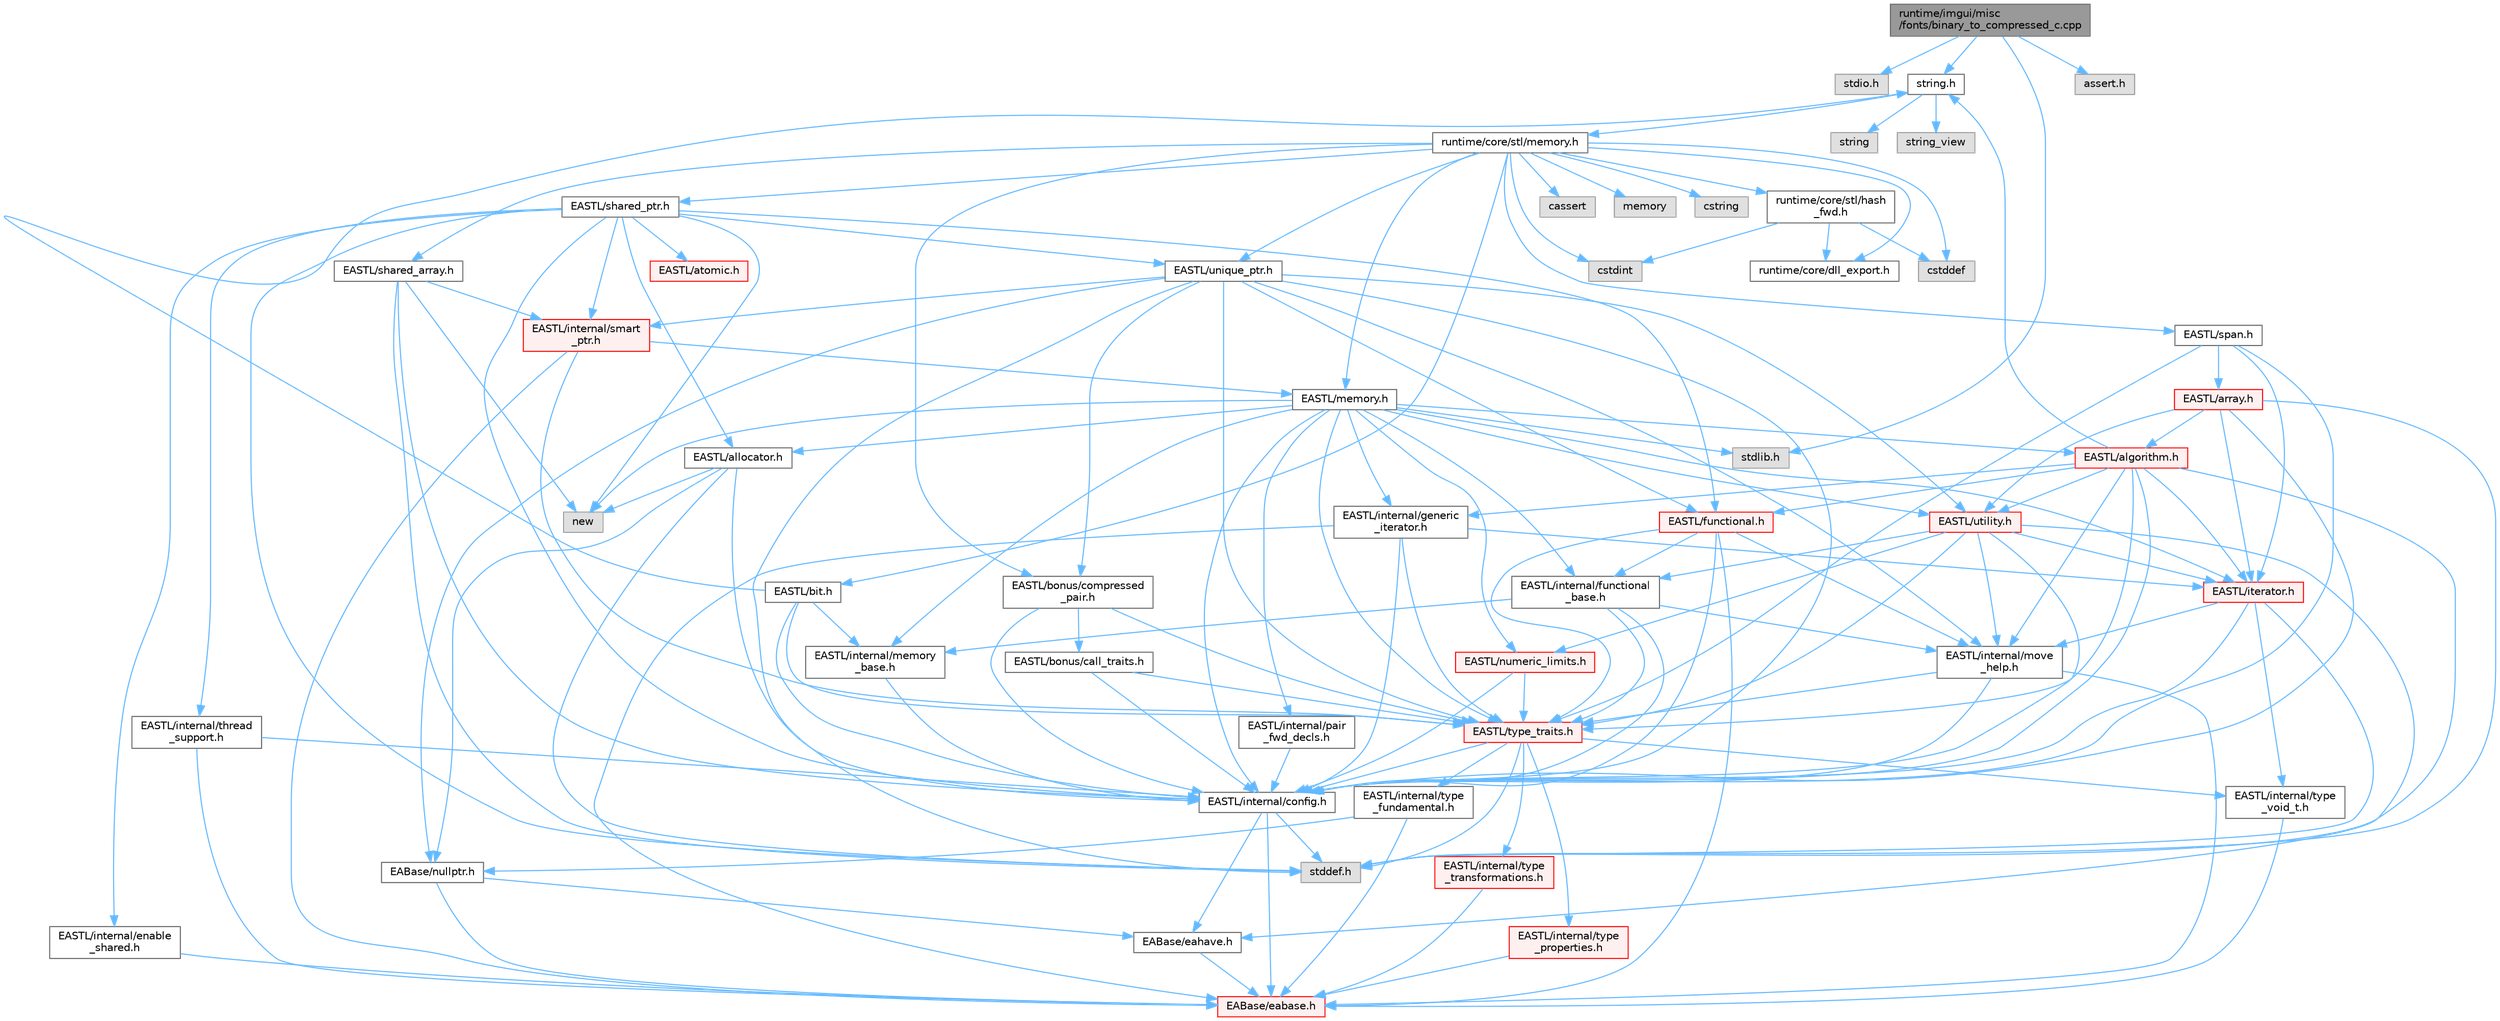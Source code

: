digraph "runtime/imgui/misc/fonts/binary_to_compressed_c.cpp"
{
 // LATEX_PDF_SIZE
  bgcolor="transparent";
  edge [fontname=Helvetica,fontsize=10,labelfontname=Helvetica,labelfontsize=10];
  node [fontname=Helvetica,fontsize=10,shape=box,height=0.2,width=0.4];
  Node1 [id="Node000001",label="runtime/imgui/misc\l/fonts/binary_to_compressed_c.cpp",height=0.2,width=0.4,color="gray40", fillcolor="grey60", style="filled", fontcolor="black",tooltip=" "];
  Node1 -> Node2 [id="edge146_Node000001_Node000002",color="steelblue1",style="solid",tooltip=" "];
  Node2 [id="Node000002",label="stdio.h",height=0.2,width=0.4,color="grey60", fillcolor="#E0E0E0", style="filled",tooltip=" "];
  Node1 -> Node3 [id="edge147_Node000001_Node000003",color="steelblue1",style="solid",tooltip=" "];
  Node3 [id="Node000003",label="string.h",height=0.2,width=0.4,color="grey40", fillcolor="white", style="filled",URL="$string_8h.html",tooltip=" "];
  Node3 -> Node4 [id="edge148_Node000003_Node000004",color="steelblue1",style="solid",tooltip=" "];
  Node4 [id="Node000004",label="string",height=0.2,width=0.4,color="grey60", fillcolor="#E0E0E0", style="filled",tooltip=" "];
  Node3 -> Node5 [id="edge149_Node000003_Node000005",color="steelblue1",style="solid",tooltip=" "];
  Node5 [id="Node000005",label="string_view",height=0.2,width=0.4,color="grey60", fillcolor="#E0E0E0", style="filled",tooltip=" "];
  Node3 -> Node6 [id="edge150_Node000003_Node000006",color="steelblue1",style="solid",tooltip=" "];
  Node6 [id="Node000006",label="runtime/core/stl/memory.h",height=0.2,width=0.4,color="grey40", fillcolor="white", style="filled",URL="$core_2stl_2memory_8h.html",tooltip=" "];
  Node6 -> Node7 [id="edge151_Node000006_Node000007",color="steelblue1",style="solid",tooltip=" "];
  Node7 [id="Node000007",label="cstddef",height=0.2,width=0.4,color="grey60", fillcolor="#E0E0E0", style="filled",tooltip=" "];
  Node6 -> Node8 [id="edge152_Node000006_Node000008",color="steelblue1",style="solid",tooltip=" "];
  Node8 [id="Node000008",label="cstdint",height=0.2,width=0.4,color="grey60", fillcolor="#E0E0E0", style="filled",tooltip=" "];
  Node6 -> Node9 [id="edge153_Node000006_Node000009",color="steelblue1",style="solid",tooltip=" "];
  Node9 [id="Node000009",label="cassert",height=0.2,width=0.4,color="grey60", fillcolor="#E0E0E0", style="filled",tooltip=" "];
  Node6 -> Node10 [id="edge154_Node000006_Node000010",color="steelblue1",style="solid",tooltip=" "];
  Node10 [id="Node000010",label="memory",height=0.2,width=0.4,color="grey60", fillcolor="#E0E0E0", style="filled",tooltip=" "];
  Node6 -> Node11 [id="edge155_Node000006_Node000011",color="steelblue1",style="solid",tooltip=" "];
  Node11 [id="Node000011",label="cstring",height=0.2,width=0.4,color="grey60", fillcolor="#E0E0E0", style="filled",tooltip=" "];
  Node6 -> Node12 [id="edge156_Node000006_Node000012",color="steelblue1",style="solid",tooltip=" "];
  Node12 [id="Node000012",label="EASTL/bit.h",height=0.2,width=0.4,color="grey40", fillcolor="white", style="filled",URL="$bit_8h.html",tooltip=" "];
  Node12 -> Node13 [id="edge157_Node000012_Node000013",color="steelblue1",style="solid",tooltip=" "];
  Node13 [id="Node000013",label="EASTL/internal/config.h",height=0.2,width=0.4,color="grey40", fillcolor="white", style="filled",URL="$config_8h.html",tooltip=" "];
  Node13 -> Node14 [id="edge158_Node000013_Node000014",color="steelblue1",style="solid",tooltip=" "];
  Node14 [id="Node000014",label="EABase/eabase.h",height=0.2,width=0.4,color="red", fillcolor="#FFF0F0", style="filled",URL="$eabase_8h.html",tooltip=" "];
  Node13 -> Node20 [id="edge159_Node000013_Node000020",color="steelblue1",style="solid",tooltip=" "];
  Node20 [id="Node000020",label="EABase/eahave.h",height=0.2,width=0.4,color="grey40", fillcolor="white", style="filled",URL="$eahave_8h.html",tooltip=" "];
  Node20 -> Node14 [id="edge160_Node000020_Node000014",color="steelblue1",style="solid",tooltip=" "];
  Node13 -> Node21 [id="edge161_Node000013_Node000021",color="steelblue1",style="solid",tooltip=" "];
  Node21 [id="Node000021",label="stddef.h",height=0.2,width=0.4,color="grey60", fillcolor="#E0E0E0", style="filled",tooltip=" "];
  Node12 -> Node22 [id="edge162_Node000012_Node000022",color="steelblue1",style="solid",tooltip=" "];
  Node22 [id="Node000022",label="EASTL/internal/memory\l_base.h",height=0.2,width=0.4,color="grey40", fillcolor="white", style="filled",URL="$memory__base_8h.html",tooltip=" "];
  Node22 -> Node13 [id="edge163_Node000022_Node000013",color="steelblue1",style="solid",tooltip=" "];
  Node12 -> Node23 [id="edge164_Node000012_Node000023",color="steelblue1",style="solid",tooltip=" "];
  Node23 [id="Node000023",label="EASTL/type_traits.h",height=0.2,width=0.4,color="red", fillcolor="#FFF0F0", style="filled",URL="$_e_a_s_t_l_2include_2_e_a_s_t_l_2type__traits_8h.html",tooltip=" "];
  Node23 -> Node13 [id="edge165_Node000023_Node000013",color="steelblue1",style="solid",tooltip=" "];
  Node23 -> Node21 [id="edge166_Node000023_Node000021",color="steelblue1",style="solid",tooltip=" "];
  Node23 -> Node24 [id="edge167_Node000023_Node000024",color="steelblue1",style="solid",tooltip=" "];
  Node24 [id="Node000024",label="EASTL/internal/type\l_fundamental.h",height=0.2,width=0.4,color="grey40", fillcolor="white", style="filled",URL="$type__fundamental_8h.html",tooltip=" "];
  Node24 -> Node14 [id="edge168_Node000024_Node000014",color="steelblue1",style="solid",tooltip=" "];
  Node24 -> Node25 [id="edge169_Node000024_Node000025",color="steelblue1",style="solid",tooltip=" "];
  Node25 [id="Node000025",label="EABase/nullptr.h",height=0.2,width=0.4,color="grey40", fillcolor="white", style="filled",URL="$nullptr_8h.html",tooltip=" "];
  Node25 -> Node14 [id="edge170_Node000025_Node000014",color="steelblue1",style="solid",tooltip=" "];
  Node25 -> Node20 [id="edge171_Node000025_Node000020",color="steelblue1",style="solid",tooltip=" "];
  Node23 -> Node26 [id="edge172_Node000023_Node000026",color="steelblue1",style="solid",tooltip=" "];
  Node26 [id="Node000026",label="EASTL/internal/type\l_transformations.h",height=0.2,width=0.4,color="red", fillcolor="#FFF0F0", style="filled",URL="$type__transformations_8h.html",tooltip=" "];
  Node26 -> Node14 [id="edge173_Node000026_Node000014",color="steelblue1",style="solid",tooltip=" "];
  Node23 -> Node28 [id="edge174_Node000023_Node000028",color="steelblue1",style="solid",tooltip=" "];
  Node28 [id="Node000028",label="EASTL/internal/type\l_void_t.h",height=0.2,width=0.4,color="grey40", fillcolor="white", style="filled",URL="$type__void__t_8h.html",tooltip=" "];
  Node28 -> Node14 [id="edge175_Node000028_Node000014",color="steelblue1",style="solid",tooltip=" "];
  Node23 -> Node29 [id="edge176_Node000023_Node000029",color="steelblue1",style="solid",tooltip=" "];
  Node29 [id="Node000029",label="EASTL/internal/type\l_properties.h",height=0.2,width=0.4,color="red", fillcolor="#FFF0F0", style="filled",URL="$type__properties_8h.html",tooltip=" "];
  Node29 -> Node14 [id="edge177_Node000029_Node000014",color="steelblue1",style="solid",tooltip=" "];
  Node12 -> Node3 [id="edge178_Node000012_Node000003",color="steelblue1",style="solid",tooltip=" "];
  Node6 -> Node33 [id="edge179_Node000006_Node000033",color="steelblue1",style="solid",tooltip=" "];
  Node33 [id="Node000033",label="EASTL/memory.h",height=0.2,width=0.4,color="grey40", fillcolor="white", style="filled",URL="$_e_a_s_t_l_2include_2_e_a_s_t_l_2memory_8h.html",tooltip=" "];
  Node33 -> Node13 [id="edge180_Node000033_Node000013",color="steelblue1",style="solid",tooltip=" "];
  Node33 -> Node22 [id="edge181_Node000033_Node000022",color="steelblue1",style="solid",tooltip=" "];
  Node33 -> Node34 [id="edge182_Node000033_Node000034",color="steelblue1",style="solid",tooltip=" "];
  Node34 [id="Node000034",label="EASTL/internal/generic\l_iterator.h",height=0.2,width=0.4,color="grey40", fillcolor="white", style="filled",URL="$generic__iterator_8h.html",tooltip=" "];
  Node34 -> Node14 [id="edge183_Node000034_Node000014",color="steelblue1",style="solid",tooltip=" "];
  Node34 -> Node13 [id="edge184_Node000034_Node000013",color="steelblue1",style="solid",tooltip=" "];
  Node34 -> Node35 [id="edge185_Node000034_Node000035",color="steelblue1",style="solid",tooltip=" "];
  Node35 [id="Node000035",label="EASTL/iterator.h",height=0.2,width=0.4,color="red", fillcolor="#FFF0F0", style="filled",URL="$_e_a_s_t_l_2include_2_e_a_s_t_l_2iterator_8h.html",tooltip=" "];
  Node35 -> Node13 [id="edge186_Node000035_Node000013",color="steelblue1",style="solid",tooltip=" "];
  Node35 -> Node36 [id="edge187_Node000035_Node000036",color="steelblue1",style="solid",tooltip=" "];
  Node36 [id="Node000036",label="EASTL/internal/move\l_help.h",height=0.2,width=0.4,color="grey40", fillcolor="white", style="filled",URL="$move__help_8h.html",tooltip=" "];
  Node36 -> Node14 [id="edge188_Node000036_Node000014",color="steelblue1",style="solid",tooltip=" "];
  Node36 -> Node13 [id="edge189_Node000036_Node000013",color="steelblue1",style="solid",tooltip=" "];
  Node36 -> Node23 [id="edge190_Node000036_Node000023",color="steelblue1",style="solid",tooltip=" "];
  Node35 -> Node28 [id="edge191_Node000035_Node000028",color="steelblue1",style="solid",tooltip=" "];
  Node35 -> Node21 [id="edge192_Node000035_Node000021",color="steelblue1",style="solid",tooltip=" "];
  Node34 -> Node23 [id="edge193_Node000034_Node000023",color="steelblue1",style="solid",tooltip=" "];
  Node33 -> Node38 [id="edge194_Node000033_Node000038",color="steelblue1",style="solid",tooltip=" "];
  Node38 [id="Node000038",label="EASTL/internal/pair\l_fwd_decls.h",height=0.2,width=0.4,color="grey40", fillcolor="white", style="filled",URL="$pair__fwd__decls_8h.html",tooltip=" "];
  Node38 -> Node13 [id="edge195_Node000038_Node000013",color="steelblue1",style="solid",tooltip=" "];
  Node33 -> Node39 [id="edge196_Node000033_Node000039",color="steelblue1",style="solid",tooltip=" "];
  Node39 [id="Node000039",label="EASTL/internal/functional\l_base.h",height=0.2,width=0.4,color="grey40", fillcolor="white", style="filled",URL="$functional__base_8h.html",tooltip=" "];
  Node39 -> Node13 [id="edge197_Node000039_Node000013",color="steelblue1",style="solid",tooltip=" "];
  Node39 -> Node22 [id="edge198_Node000039_Node000022",color="steelblue1",style="solid",tooltip=" "];
  Node39 -> Node36 [id="edge199_Node000039_Node000036",color="steelblue1",style="solid",tooltip=" "];
  Node39 -> Node23 [id="edge200_Node000039_Node000023",color="steelblue1",style="solid",tooltip=" "];
  Node33 -> Node40 [id="edge201_Node000033_Node000040",color="steelblue1",style="solid",tooltip=" "];
  Node40 [id="Node000040",label="EASTL/algorithm.h",height=0.2,width=0.4,color="red", fillcolor="#FFF0F0", style="filled",URL="$_e_a_s_t_l_2include_2_e_a_s_t_l_2algorithm_8h.html",tooltip=" "];
  Node40 -> Node13 [id="edge202_Node000040_Node000013",color="steelblue1",style="solid",tooltip=" "];
  Node40 -> Node23 [id="edge203_Node000040_Node000023",color="steelblue1",style="solid",tooltip=" "];
  Node40 -> Node36 [id="edge204_Node000040_Node000036",color="steelblue1",style="solid",tooltip=" "];
  Node40 -> Node35 [id="edge205_Node000040_Node000035",color="steelblue1",style="solid",tooltip=" "];
  Node40 -> Node43 [id="edge206_Node000040_Node000043",color="steelblue1",style="solid",tooltip=" "];
  Node43 [id="Node000043",label="EASTL/functional.h",height=0.2,width=0.4,color="red", fillcolor="#FFF0F0", style="filled",URL="$_e_a_s_t_l_2include_2_e_a_s_t_l_2functional_8h.html",tooltip=" "];
  Node43 -> Node14 [id="edge207_Node000043_Node000014",color="steelblue1",style="solid",tooltip=" "];
  Node43 -> Node13 [id="edge208_Node000043_Node000013",color="steelblue1",style="solid",tooltip=" "];
  Node43 -> Node36 [id="edge209_Node000043_Node000036",color="steelblue1",style="solid",tooltip=" "];
  Node43 -> Node23 [id="edge210_Node000043_Node000023",color="steelblue1",style="solid",tooltip=" "];
  Node43 -> Node39 [id="edge211_Node000043_Node000039",color="steelblue1",style="solid",tooltip=" "];
  Node40 -> Node50 [id="edge212_Node000040_Node000050",color="steelblue1",style="solid",tooltip=" "];
  Node50 [id="Node000050",label="EASTL/utility.h",height=0.2,width=0.4,color="red", fillcolor="#FFF0F0", style="filled",URL="$_e_a_s_t_l_2include_2_e_a_s_t_l_2utility_8h.html",tooltip=" "];
  Node50 -> Node13 [id="edge213_Node000050_Node000013",color="steelblue1",style="solid",tooltip=" "];
  Node50 -> Node23 [id="edge214_Node000050_Node000023",color="steelblue1",style="solid",tooltip=" "];
  Node50 -> Node35 [id="edge215_Node000050_Node000035",color="steelblue1",style="solid",tooltip=" "];
  Node50 -> Node51 [id="edge216_Node000050_Node000051",color="steelblue1",style="solid",tooltip=" "];
  Node51 [id="Node000051",label="EASTL/numeric_limits.h",height=0.2,width=0.4,color="red", fillcolor="#FFF0F0", style="filled",URL="$numeric__limits_8h.html",tooltip=" "];
  Node51 -> Node13 [id="edge217_Node000051_Node000013",color="steelblue1",style="solid",tooltip=" "];
  Node51 -> Node23 [id="edge218_Node000051_Node000023",color="steelblue1",style="solid",tooltip=" "];
  Node50 -> Node39 [id="edge219_Node000050_Node000039",color="steelblue1",style="solid",tooltip=" "];
  Node50 -> Node36 [id="edge220_Node000050_Node000036",color="steelblue1",style="solid",tooltip=" "];
  Node50 -> Node20 [id="edge221_Node000050_Node000020",color="steelblue1",style="solid",tooltip=" "];
  Node40 -> Node34 [id="edge222_Node000040_Node000034",color="steelblue1",style="solid",tooltip=" "];
  Node40 -> Node21 [id="edge223_Node000040_Node000021",color="steelblue1",style="solid",tooltip=" "];
  Node40 -> Node3 [id="edge224_Node000040_Node000003",color="steelblue1",style="solid",tooltip=" "];
  Node33 -> Node23 [id="edge225_Node000033_Node000023",color="steelblue1",style="solid",tooltip=" "];
  Node33 -> Node47 [id="edge226_Node000033_Node000047",color="steelblue1",style="solid",tooltip=" "];
  Node47 [id="Node000047",label="EASTL/allocator.h",height=0.2,width=0.4,color="grey40", fillcolor="white", style="filled",URL="$allocator_8h.html",tooltip=" "];
  Node47 -> Node13 [id="edge227_Node000047_Node000013",color="steelblue1",style="solid",tooltip=" "];
  Node47 -> Node25 [id="edge228_Node000047_Node000025",color="steelblue1",style="solid",tooltip=" "];
  Node47 -> Node21 [id="edge229_Node000047_Node000021",color="steelblue1",style="solid",tooltip=" "];
  Node47 -> Node48 [id="edge230_Node000047_Node000048",color="steelblue1",style="solid",tooltip=" "];
  Node48 [id="Node000048",label="new",height=0.2,width=0.4,color="grey60", fillcolor="#E0E0E0", style="filled",tooltip=" "];
  Node33 -> Node35 [id="edge231_Node000033_Node000035",color="steelblue1",style="solid",tooltip=" "];
  Node33 -> Node50 [id="edge232_Node000033_Node000050",color="steelblue1",style="solid",tooltip=" "];
  Node33 -> Node51 [id="edge233_Node000033_Node000051",color="steelblue1",style="solid",tooltip=" "];
  Node33 -> Node60 [id="edge234_Node000033_Node000060",color="steelblue1",style="solid",tooltip=" "];
  Node60 [id="Node000060",label="stdlib.h",height=0.2,width=0.4,color="grey60", fillcolor="#E0E0E0", style="filled",tooltip=" "];
  Node33 -> Node48 [id="edge235_Node000033_Node000048",color="steelblue1",style="solid",tooltip=" "];
  Node6 -> Node61 [id="edge236_Node000006_Node000061",color="steelblue1",style="solid",tooltip=" "];
  Node61 [id="Node000061",label="EASTL/shared_array.h",height=0.2,width=0.4,color="grey40", fillcolor="white", style="filled",URL="$shared__array_8h.html",tooltip=" "];
  Node61 -> Node13 [id="edge237_Node000061_Node000013",color="steelblue1",style="solid",tooltip=" "];
  Node61 -> Node62 [id="edge238_Node000061_Node000062",color="steelblue1",style="solid",tooltip=" "];
  Node62 [id="Node000062",label="EASTL/internal/smart\l_ptr.h",height=0.2,width=0.4,color="red", fillcolor="#FFF0F0", style="filled",URL="$smart__ptr_8h.html",tooltip=" "];
  Node62 -> Node14 [id="edge239_Node000062_Node000014",color="steelblue1",style="solid",tooltip=" "];
  Node62 -> Node33 [id="edge240_Node000062_Node000033",color="steelblue1",style="solid",tooltip=" "];
  Node62 -> Node23 [id="edge241_Node000062_Node000023",color="steelblue1",style="solid",tooltip=" "];
  Node61 -> Node48 [id="edge242_Node000061_Node000048",color="steelblue1",style="solid",tooltip=" "];
  Node61 -> Node21 [id="edge243_Node000061_Node000021",color="steelblue1",style="solid",tooltip=" "];
  Node6 -> Node64 [id="edge244_Node000006_Node000064",color="steelblue1",style="solid",tooltip=" "];
  Node64 [id="Node000064",label="EASTL/unique_ptr.h",height=0.2,width=0.4,color="grey40", fillcolor="white", style="filled",URL="$unique__ptr_8h.html",tooltip=" "];
  Node64 -> Node25 [id="edge245_Node000064_Node000025",color="steelblue1",style="solid",tooltip=" "];
  Node64 -> Node65 [id="edge246_Node000064_Node000065",color="steelblue1",style="solid",tooltip=" "];
  Node65 [id="Node000065",label="EASTL/bonus/compressed\l_pair.h",height=0.2,width=0.4,color="grey40", fillcolor="white", style="filled",URL="$compressed__pair_8h.html",tooltip=" "];
  Node65 -> Node13 [id="edge247_Node000065_Node000013",color="steelblue1",style="solid",tooltip=" "];
  Node65 -> Node23 [id="edge248_Node000065_Node000023",color="steelblue1",style="solid",tooltip=" "];
  Node65 -> Node66 [id="edge249_Node000065_Node000066",color="steelblue1",style="solid",tooltip=" "];
  Node66 [id="Node000066",label="EASTL/bonus/call_traits.h",height=0.2,width=0.4,color="grey40", fillcolor="white", style="filled",URL="$call__traits_8h.html",tooltip=" "];
  Node66 -> Node13 [id="edge250_Node000066_Node000013",color="steelblue1",style="solid",tooltip=" "];
  Node66 -> Node23 [id="edge251_Node000066_Node000023",color="steelblue1",style="solid",tooltip=" "];
  Node64 -> Node43 [id="edge252_Node000064_Node000043",color="steelblue1",style="solid",tooltip=" "];
  Node64 -> Node13 [id="edge253_Node000064_Node000013",color="steelblue1",style="solid",tooltip=" "];
  Node64 -> Node36 [id="edge254_Node000064_Node000036",color="steelblue1",style="solid",tooltip=" "];
  Node64 -> Node62 [id="edge255_Node000064_Node000062",color="steelblue1",style="solid",tooltip=" "];
  Node64 -> Node23 [id="edge256_Node000064_Node000023",color="steelblue1",style="solid",tooltip=" "];
  Node64 -> Node50 [id="edge257_Node000064_Node000050",color="steelblue1",style="solid",tooltip=" "];
  Node64 -> Node21 [id="edge258_Node000064_Node000021",color="steelblue1",style="solid",tooltip=" "];
  Node6 -> Node67 [id="edge259_Node000006_Node000067",color="steelblue1",style="solid",tooltip=" "];
  Node67 [id="Node000067",label="EASTL/shared_ptr.h",height=0.2,width=0.4,color="grey40", fillcolor="white", style="filled",URL="$shared__ptr_8h.html",tooltip=" "];
  Node67 -> Node13 [id="edge260_Node000067_Node000013",color="steelblue1",style="solid",tooltip=" "];
  Node67 -> Node62 [id="edge261_Node000067_Node000062",color="steelblue1",style="solid",tooltip=" "];
  Node67 -> Node68 [id="edge262_Node000067_Node000068",color="steelblue1",style="solid",tooltip=" "];
  Node68 [id="Node000068",label="EASTL/internal/thread\l_support.h",height=0.2,width=0.4,color="grey40", fillcolor="white", style="filled",URL="$thread__support_8h.html",tooltip=" "];
  Node68 -> Node14 [id="edge263_Node000068_Node000014",color="steelblue1",style="solid",tooltip=" "];
  Node68 -> Node13 [id="edge264_Node000068_Node000013",color="steelblue1",style="solid",tooltip=" "];
  Node67 -> Node64 [id="edge265_Node000067_Node000064",color="steelblue1",style="solid",tooltip=" "];
  Node67 -> Node43 [id="edge266_Node000067_Node000043",color="steelblue1",style="solid",tooltip=" "];
  Node67 -> Node47 [id="edge267_Node000067_Node000047",color="steelblue1",style="solid",tooltip=" "];
  Node67 -> Node69 [id="edge268_Node000067_Node000069",color="steelblue1",style="solid",tooltip=" "];
  Node69 [id="Node000069",label="EASTL/atomic.h",height=0.2,width=0.4,color="red", fillcolor="#FFF0F0", style="filled",URL="$_e_a_s_t_l_2include_2_e_a_s_t_l_2atomic_8h.html",tooltip=" "];
  Node67 -> Node48 [id="edge269_Node000067_Node000048",color="steelblue1",style="solid",tooltip=" "];
  Node67 -> Node21 [id="edge270_Node000067_Node000021",color="steelblue1",style="solid",tooltip=" "];
  Node67 -> Node146 [id="edge271_Node000067_Node000146",color="steelblue1",style="solid",tooltip=" "];
  Node146 [id="Node000146",label="EASTL/internal/enable\l_shared.h",height=0.2,width=0.4,color="grey40", fillcolor="white", style="filled",URL="$enable__shared_8h.html",tooltip=" "];
  Node146 -> Node14 [id="edge272_Node000146_Node000014",color="steelblue1",style="solid",tooltip=" "];
  Node6 -> Node147 [id="edge273_Node000006_Node000147",color="steelblue1",style="solid",tooltip=" "];
  Node147 [id="Node000147",label="EASTL/span.h",height=0.2,width=0.4,color="grey40", fillcolor="white", style="filled",URL="$span_8h.html",tooltip=" "];
  Node147 -> Node13 [id="edge274_Node000147_Node000013",color="steelblue1",style="solid",tooltip=" "];
  Node147 -> Node23 [id="edge275_Node000147_Node000023",color="steelblue1",style="solid",tooltip=" "];
  Node147 -> Node35 [id="edge276_Node000147_Node000035",color="steelblue1",style="solid",tooltip=" "];
  Node147 -> Node148 [id="edge277_Node000147_Node000148",color="steelblue1",style="solid",tooltip=" "];
  Node148 [id="Node000148",label="EASTL/array.h",height=0.2,width=0.4,color="red", fillcolor="#FFF0F0", style="filled",URL="$array_8h.html",tooltip=" "];
  Node148 -> Node13 [id="edge278_Node000148_Node000013",color="steelblue1",style="solid",tooltip=" "];
  Node148 -> Node35 [id="edge279_Node000148_Node000035",color="steelblue1",style="solid",tooltip=" "];
  Node148 -> Node40 [id="edge280_Node000148_Node000040",color="steelblue1",style="solid",tooltip=" "];
  Node148 -> Node50 [id="edge281_Node000148_Node000050",color="steelblue1",style="solid",tooltip=" "];
  Node148 -> Node21 [id="edge282_Node000148_Node000021",color="steelblue1",style="solid",tooltip=" "];
  Node6 -> Node65 [id="edge283_Node000006_Node000065",color="steelblue1",style="solid",tooltip=" "];
  Node6 -> Node150 [id="edge284_Node000006_Node000150",color="steelblue1",style="solid",tooltip=" "];
  Node150 [id="Node000150",label="runtime/core/dll_export.h",height=0.2,width=0.4,color="grey40", fillcolor="white", style="filled",URL="$dll__export_8h.html",tooltip=" "];
  Node6 -> Node151 [id="edge285_Node000006_Node000151",color="steelblue1",style="solid",tooltip=" "];
  Node151 [id="Node000151",label="runtime/core/stl/hash\l_fwd.h",height=0.2,width=0.4,color="grey40", fillcolor="white", style="filled",URL="$hash__fwd_8h.html",tooltip=" "];
  Node151 -> Node7 [id="edge286_Node000151_Node000007",color="steelblue1",style="solid",tooltip=" "];
  Node151 -> Node8 [id="edge287_Node000151_Node000008",color="steelblue1",style="solid",tooltip=" "];
  Node151 -> Node150 [id="edge288_Node000151_Node000150",color="steelblue1",style="solid",tooltip=" "];
  Node1 -> Node60 [id="edge289_Node000001_Node000060",color="steelblue1",style="solid",tooltip=" "];
  Node1 -> Node152 [id="edge290_Node000001_Node000152",color="steelblue1",style="solid",tooltip=" "];
  Node152 [id="Node000152",label="assert.h",height=0.2,width=0.4,color="grey60", fillcolor="#E0E0E0", style="filled",tooltip=" "];
}
